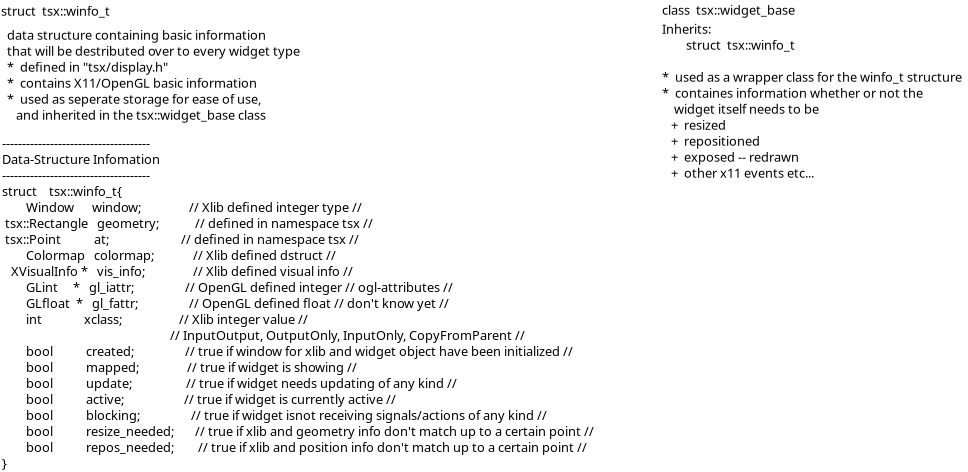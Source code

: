 <?xml version="1.0" encoding="UTF-8"?>
<dia:diagram xmlns:dia="http://www.lysator.liu.se/~alla/dia/">
  <dia:layer name="Background" visible="true" active="true">
    <dia:object type="Standard - Text" version="1" id="O0">
      <dia:attribute name="obj_pos">
        <dia:point val="0.15,-0.125"/>
      </dia:attribute>
      <dia:attribute name="obj_bb">
        <dia:rectangle val="0.15,-0.739;6.111,0.062"/>
      </dia:attribute>
      <dia:attribute name="text">
        <dia:composite type="text">
          <dia:attribute name="string">
            <dia:string>#struct  tsx::winfo_t#</dia:string>
          </dia:attribute>
          <dia:attribute name="font">
            <dia:font family="sans" style="0" name="Helvetica"/>
          </dia:attribute>
          <dia:attribute name="height">
            <dia:real val="0.8"/>
          </dia:attribute>
          <dia:attribute name="pos">
            <dia:point val="0.15,-0.125"/>
          </dia:attribute>
          <dia:attribute name="color">
            <dia:color val="#000000"/>
          </dia:attribute>
          <dia:attribute name="alignment">
            <dia:enum val="0"/>
          </dia:attribute>
        </dia:composite>
      </dia:attribute>
      <dia:attribute name="valign">
        <dia:enum val="3"/>
      </dia:attribute>
    </dia:object>
    <dia:object type="Standard - Text" version="1" id="O1">
      <dia:attribute name="obj_pos">
        <dia:point val="0.45,1.075"/>
      </dia:attribute>
      <dia:attribute name="obj_bb">
        <dia:rectangle val="0.45,0.461;16.411,5.262"/>
      </dia:attribute>
      <dia:attribute name="text">
        <dia:composite type="text">
          <dia:attribute name="string">
            <dia:string>#data structure containing basic information
that will be destributed over to every widget type
*  defined in "tsx/display.h"
*  contains X11/OpenGL basic information
*  used as seperate storage for ease of use,
   and inherited in the tsx::widget_base class#</dia:string>
          </dia:attribute>
          <dia:attribute name="font">
            <dia:font family="sans" style="0" name="Helvetica"/>
          </dia:attribute>
          <dia:attribute name="height">
            <dia:real val="0.8"/>
          </dia:attribute>
          <dia:attribute name="pos">
            <dia:point val="0.45,1.075"/>
          </dia:attribute>
          <dia:attribute name="color">
            <dia:color val="#000000"/>
          </dia:attribute>
          <dia:attribute name="alignment">
            <dia:enum val="0"/>
          </dia:attribute>
        </dia:composite>
      </dia:attribute>
      <dia:attribute name="valign">
        <dia:enum val="3"/>
      </dia:attribute>
    </dia:object>
    <dia:object type="Standard - Text" version="1" id="O2">
      <dia:attribute name="obj_pos">
        <dia:point val="33.2,-0.175"/>
      </dia:attribute>
      <dia:attribute name="obj_bb">
        <dia:rectangle val="33.2,-0.77;40.593,-0.025"/>
      </dia:attribute>
      <dia:attribute name="text">
        <dia:composite type="text">
          <dia:attribute name="string">
            <dia:string>#class  tsx::widget_base#</dia:string>
          </dia:attribute>
          <dia:attribute name="font">
            <dia:font family="sans" style="0" name="Helvetica"/>
          </dia:attribute>
          <dia:attribute name="height">
            <dia:real val="0.8"/>
          </dia:attribute>
          <dia:attribute name="pos">
            <dia:point val="33.2,-0.175"/>
          </dia:attribute>
          <dia:attribute name="color">
            <dia:color val="#000000"/>
          </dia:attribute>
          <dia:attribute name="alignment">
            <dia:enum val="0"/>
          </dia:attribute>
        </dia:composite>
      </dia:attribute>
      <dia:attribute name="valign">
        <dia:enum val="3"/>
      </dia:attribute>
    </dia:object>
    <dia:object type="Standard - Text" version="1" id="O3">
      <dia:attribute name="obj_pos">
        <dia:point val="33.2,0.775"/>
      </dia:attribute>
      <dia:attribute name="obj_bb">
        <dia:rectangle val="33.2,0.161;49.581,8.162"/>
      </dia:attribute>
      <dia:attribute name="text">
        <dia:composite type="text">
          <dia:attribute name="string">
            <dia:string>#Inherits:
        struct  tsx::winfo_t

*  used as a wrapper class for the winfo_t structure
*  containes information whether or not the
    widget itself needs to be
   +  resized
   +  repositioned
   +  exposed -- redrawn
   +  other x11 events etc...#</dia:string>
          </dia:attribute>
          <dia:attribute name="font">
            <dia:font family="sans" style="0" name="Helvetica"/>
          </dia:attribute>
          <dia:attribute name="height">
            <dia:real val="0.8"/>
          </dia:attribute>
          <dia:attribute name="pos">
            <dia:point val="33.2,0.775"/>
          </dia:attribute>
          <dia:attribute name="color">
            <dia:color val="#000000"/>
          </dia:attribute>
          <dia:attribute name="alignment">
            <dia:enum val="0"/>
          </dia:attribute>
        </dia:composite>
      </dia:attribute>
      <dia:attribute name="valign">
        <dia:enum val="3"/>
      </dia:attribute>
    </dia:object>
    <dia:object type="Standard - Text" version="1" id="O4">
      <dia:attribute name="obj_pos">
        <dia:point val="0.2,6.493"/>
      </dia:attribute>
      <dia:attribute name="obj_bb">
        <dia:rectangle val="0.2,5.879;33.106,22.68"/>
      </dia:attribute>
      <dia:attribute name="text">
        <dia:composite type="text">
          <dia:attribute name="string">
            <dia:string>#-------------------------------------
Data-Structure Infomation 
-------------------------------------
struct    tsx::winfo_t{
        Window      window;                // Xlib defined integer type //
 tsx::Rectangle   geometry;            // defined in namespace tsx //
 tsx::Point           at;                        // defined in namespace tsx //
        Colormap   colormap;             // Xlib defined dstruct //
   XVisualInfo *   vis_info;                // Xlib defined visual info //
        GLint     *   gl_iattr;                 // OpenGL defined integer // ogl-attributes //
        GLfloat  *   gl_fattr;                 // OpenGL defined float // don't know yet //
        int              xclass;                   // Xlib integer value // 
                                                        // InputOutput, OutputOnly, InputOnly, CopyFromParent //
        bool           created;                 // true if window for xlib and widget object have been initialized //
        bool           mapped;                // true if widget is showing //
        bool           update;                  // true if widget needs updating of any kind //
        bool           active;                    // true if widget is currently active //
        bool           blocking;                 // true if widget isnot receiving signals/actions of any kind //
        bool           resize_needed;       // true if xlib and geometry info don't match up to a certain point //
        bool           repos_needed;        // true if xlib and position info don't match up to a certain point //
}#</dia:string>
          </dia:attribute>
          <dia:attribute name="font">
            <dia:font family="sans" style="0" name="Helvetica"/>
          </dia:attribute>
          <dia:attribute name="height">
            <dia:real val="0.8"/>
          </dia:attribute>
          <dia:attribute name="pos">
            <dia:point val="0.2,6.493"/>
          </dia:attribute>
          <dia:attribute name="color">
            <dia:color val="#000000"/>
          </dia:attribute>
          <dia:attribute name="alignment">
            <dia:enum val="0"/>
          </dia:attribute>
        </dia:composite>
      </dia:attribute>
      <dia:attribute name="valign">
        <dia:enum val="3"/>
      </dia:attribute>
    </dia:object>
  </dia:layer>
</dia:diagram>
